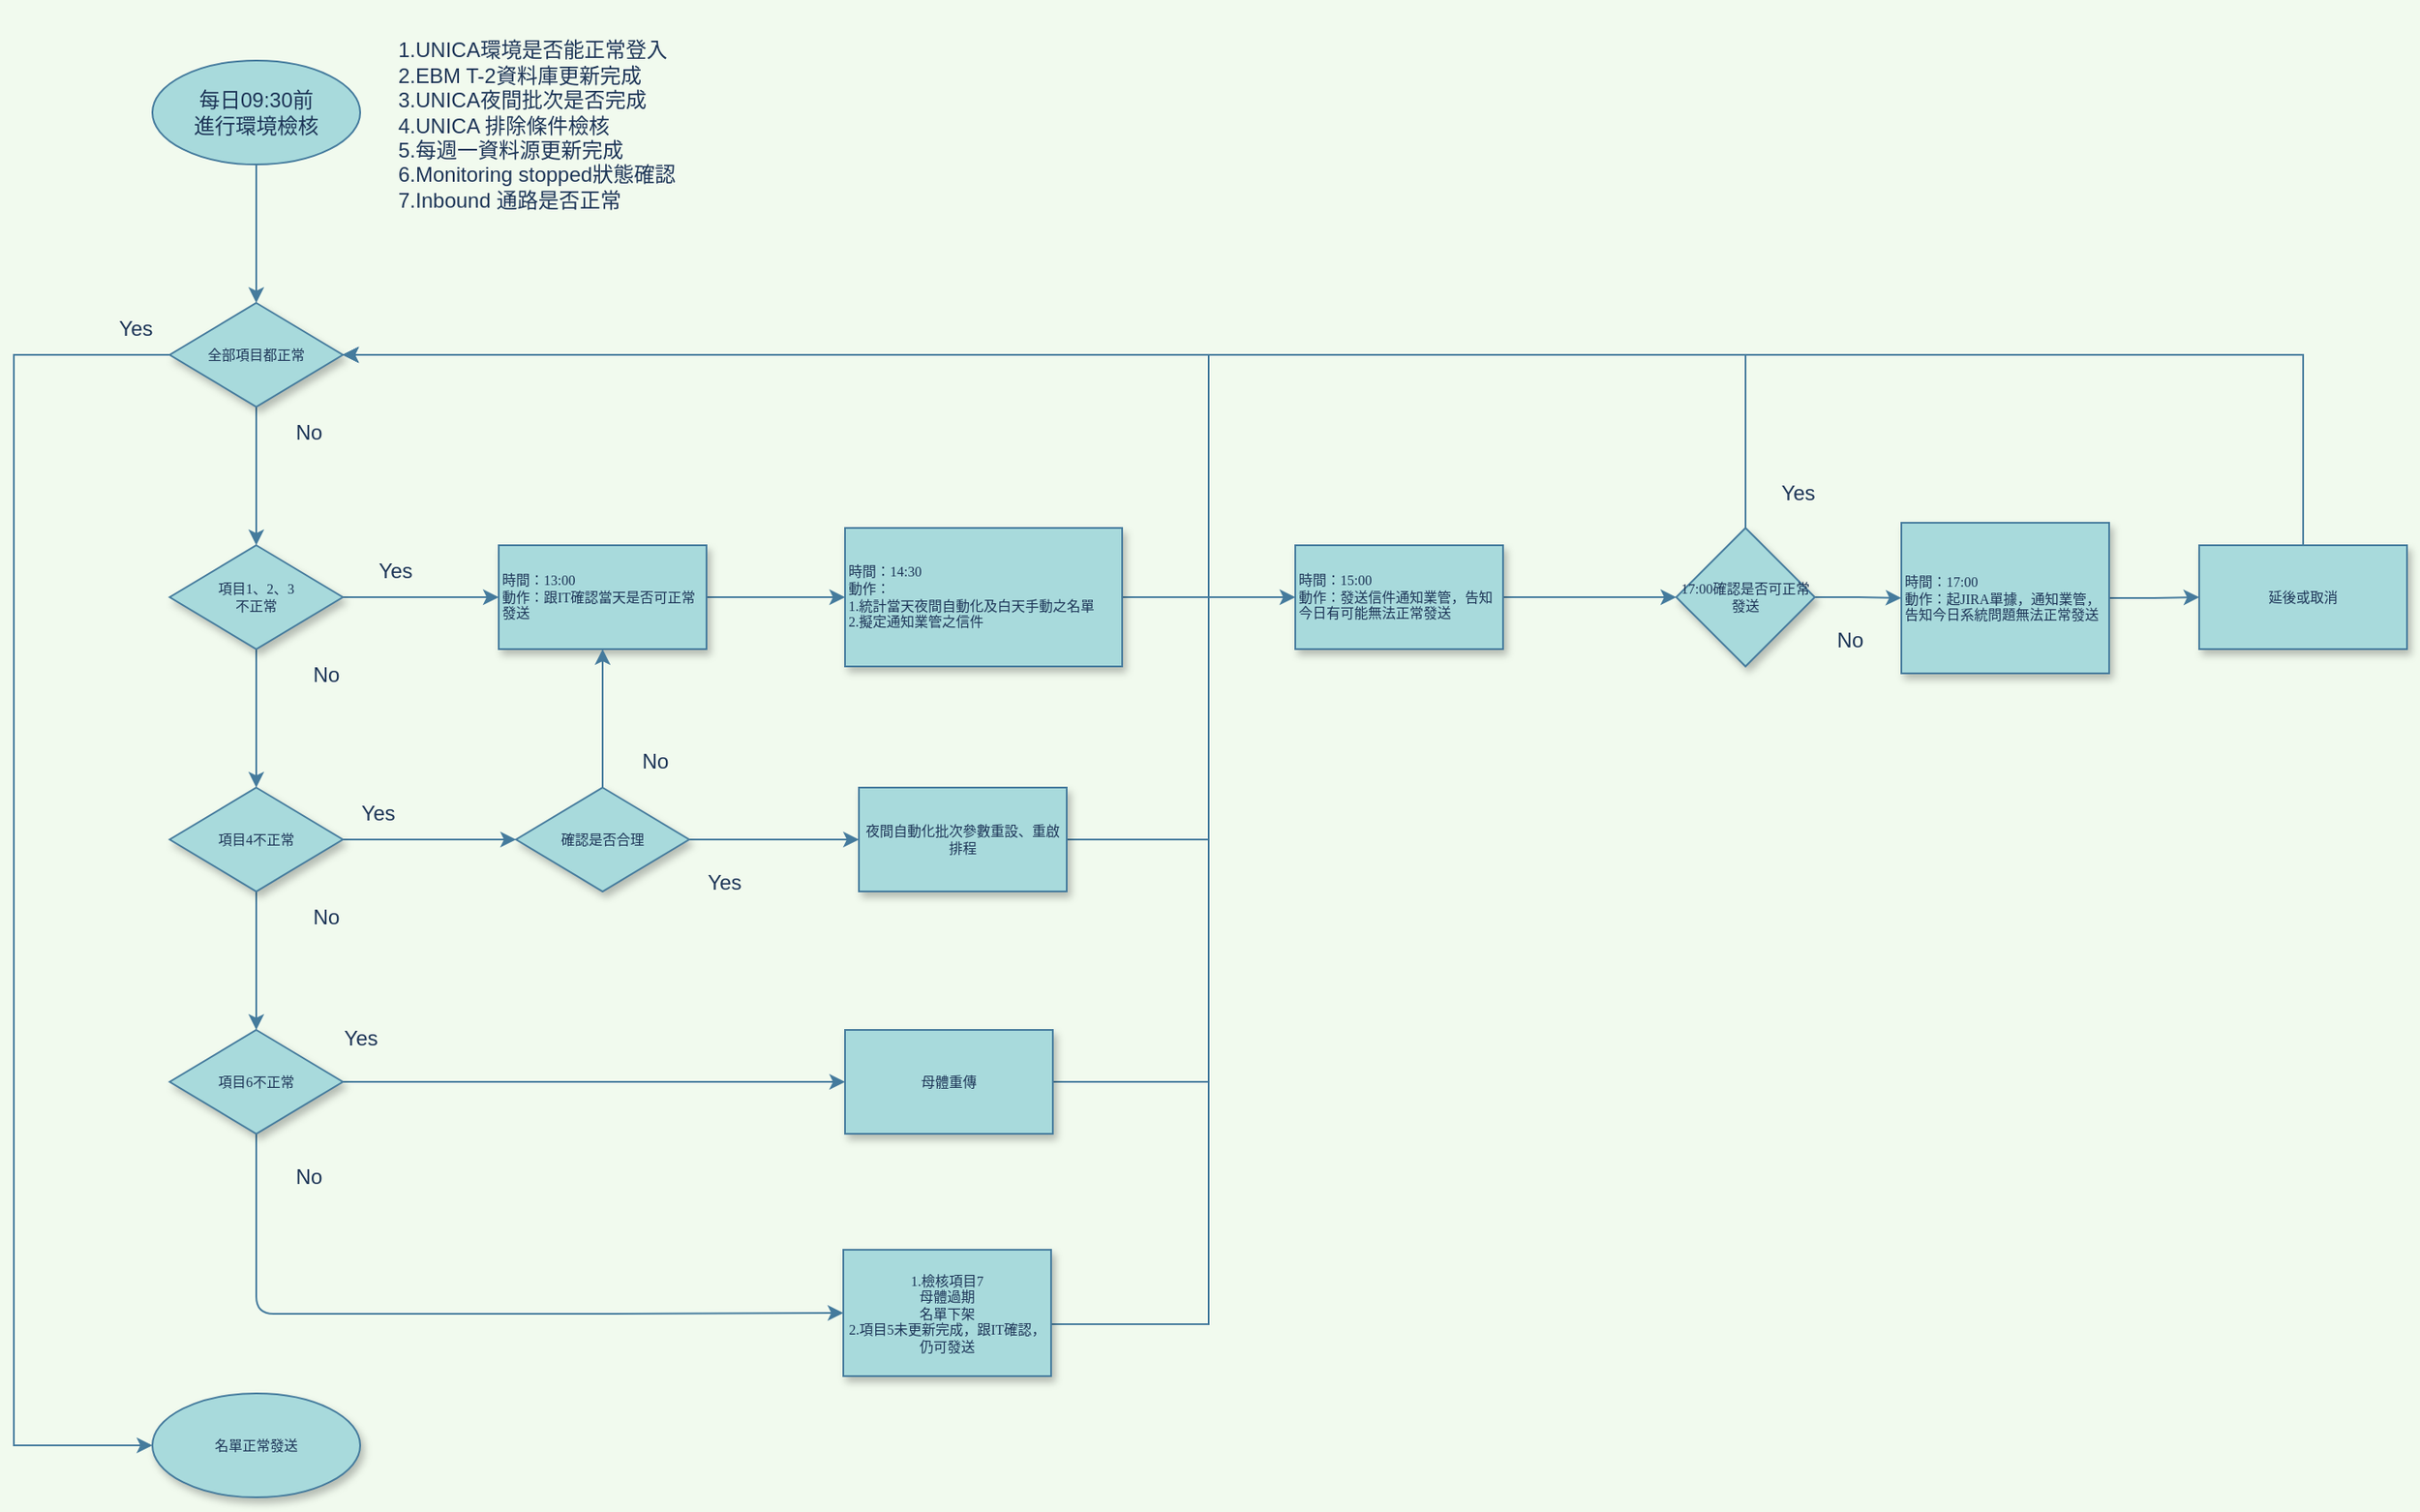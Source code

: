 <mxfile version="20.0.4" type="github">
  <diagram name="Page-1" id="edf60f1a-56cd-e834-aa8a-f176f3a09ee4">
    <mxGraphModel dx="1408" dy="1648" grid="1" gridSize="10" guides="1" tooltips="1" connect="1" arrows="1" fold="1" page="1" pageScale="1" pageWidth="1600" pageHeight="900" background="#F1FAEE" math="0" shadow="0">
      <root>
        <mxCell id="0" />
        <mxCell id="1" parent="0" />
        <mxCell id="rSqbwyXY5E-z53X81SUt-7" value="" style="edgeStyle=orthogonalEdgeStyle;rounded=0;orthogonalLoop=1;jettySize=auto;html=1;fontSize=12;labelBackgroundColor=#F1FAEE;strokeColor=#457B9D;fontColor=#1D3557;" parent="1" source="60e70716793133e9-5" target="rSqbwyXY5E-z53X81SUt-6" edge="1">
          <mxGeometry relative="1" as="geometry" />
        </mxCell>
        <mxCell id="rSqbwyXY5E-z53X81SUt-25" style="edgeStyle=orthogonalEdgeStyle;rounded=0;orthogonalLoop=1;jettySize=auto;html=1;entryX=0;entryY=0.5;entryDx=0;entryDy=0;fontSize=12;labelBackgroundColor=#F1FAEE;strokeColor=#457B9D;fontColor=#1D3557;" parent="1" source="60e70716793133e9-5" target="rSqbwyXY5E-z53X81SUt-22" edge="1">
          <mxGeometry relative="1" as="geometry">
            <Array as="points">
              <mxPoint x="130" y="-677" />
              <mxPoint x="130" y="-47" />
              <mxPoint x="210" y="-47" />
            </Array>
          </mxGeometry>
        </mxCell>
        <mxCell id="60e70716793133e9-5" value="全部項目都正常" style="rhombus;whiteSpace=wrap;html=1;rounded=0;shadow=1;labelBackgroundColor=none;strokeWidth=1;fontFamily=Verdana;fontSize=8;align=center;fillColor=#A8DADC;strokeColor=#457B9D;fontColor=#1D3557;" parent="1" vertex="1">
          <mxGeometry x="220" y="-707" width="100" height="60" as="geometry" />
        </mxCell>
        <mxCell id="rSqbwyXY5E-z53X81SUt-2" style="edgeStyle=orthogonalEdgeStyle;rounded=0;orthogonalLoop=1;jettySize=auto;html=1;entryX=0.5;entryY=0;entryDx=0;entryDy=0;labelBackgroundColor=#F1FAEE;strokeColor=#457B9D;fontColor=#1D3557;" parent="1" source="rSqbwyXY5E-z53X81SUt-1" target="60e70716793133e9-5" edge="1">
          <mxGeometry relative="1" as="geometry" />
        </mxCell>
        <mxCell id="rSqbwyXY5E-z53X81SUt-1" value="每日09:30前&lt;br&gt;進行環境檢核" style="ellipse;whiteSpace=wrap;html=1;fillColor=#A8DADC;strokeColor=#457B9D;fontColor=#1D3557;" parent="1" vertex="1">
          <mxGeometry x="210" y="-847" width="120" height="60" as="geometry" />
        </mxCell>
        <mxCell id="rSqbwyXY5E-z53X81SUt-3" value="&lt;div&gt;&lt;font style=&quot;font-size: 12px;&quot;&gt;&lt;br&gt;&lt;/font&gt;&lt;/div&gt;&lt;div&gt;&lt;font style=&quot;font-size: 12px;&quot;&gt;1.UNICA環境是否能正常登入&lt;/font&gt;&lt;/div&gt;&lt;div&gt;&lt;font style=&quot;font-size: 12px;&quot;&gt;2.EBM T-2資料庫更新完成&lt;/font&gt;&lt;/div&gt;&lt;div&gt;&lt;font style=&quot;font-size: 12px;&quot;&gt;3.UNICA夜間批次是否完成&lt;/font&gt;&lt;/div&gt;&lt;div&gt;&lt;font style=&quot;font-size: 12px;&quot;&gt;4.UNICA 排除條件檢核&lt;/font&gt;&lt;/div&gt;&lt;div&gt;&lt;font style=&quot;font-size: 12px;&quot;&gt;5.每週一資料源更新完成&lt;/font&gt;&lt;/div&gt;&lt;div&gt;&lt;font style=&quot;font-size: 12px;&quot;&gt;6.Monitoring stopped狀態確認&lt;/font&gt;&lt;/div&gt;&lt;div&gt;&lt;font style=&quot;font-size: 12px;&quot;&gt;7.Inbound 通路是否正常&lt;/font&gt;&lt;/div&gt;" style="text;html=1;resizable=0;autosize=1;align=left;verticalAlign=middle;points=[];fillColor=none;strokeColor=none;rounded=0;strokeWidth=12;fontColor=#1D3557;" parent="1" vertex="1">
          <mxGeometry x="350" y="-882" width="180" height="130" as="geometry" />
        </mxCell>
        <mxCell id="rSqbwyXY5E-z53X81SUt-10" value="" style="edgeStyle=orthogonalEdgeStyle;rounded=0;orthogonalLoop=1;jettySize=auto;html=1;fontSize=12;labelBackgroundColor=#F1FAEE;strokeColor=#457B9D;fontColor=#1D3557;" parent="1" source="rSqbwyXY5E-z53X81SUt-6" target="rSqbwyXY5E-z53X81SUt-9" edge="1">
          <mxGeometry relative="1" as="geometry" />
        </mxCell>
        <mxCell id="rSqbwyXY5E-z53X81SUt-15" value="" style="edgeStyle=orthogonalEdgeStyle;rounded=0;orthogonalLoop=1;jettySize=auto;html=1;fontSize=12;labelBackgroundColor=#F1FAEE;strokeColor=#457B9D;fontColor=#1D3557;" parent="1" source="rSqbwyXY5E-z53X81SUt-6" target="rSqbwyXY5E-z53X81SUt-14" edge="1">
          <mxGeometry relative="1" as="geometry" />
        </mxCell>
        <mxCell id="rSqbwyXY5E-z53X81SUt-6" value="項目1、2、3&lt;br&gt;不正常" style="rhombus;whiteSpace=wrap;html=1;rounded=0;shadow=1;labelBackgroundColor=none;strokeWidth=1;fontFamily=Verdana;fontSize=8;align=center;fillColor=#A8DADC;strokeColor=#457B9D;fontColor=#1D3557;" parent="1" vertex="1">
          <mxGeometry x="220" y="-567" width="100" height="60" as="geometry" />
        </mxCell>
        <mxCell id="rSqbwyXY5E-z53X81SUt-27" value="" style="edgeStyle=orthogonalEdgeStyle;rounded=0;orthogonalLoop=1;jettySize=auto;html=1;fontSize=12;labelBackgroundColor=#F1FAEE;strokeColor=#457B9D;fontColor=#1D3557;" parent="1" source="rSqbwyXY5E-z53X81SUt-9" target="rSqbwyXY5E-z53X81SUt-26" edge="1">
          <mxGeometry relative="1" as="geometry" />
        </mxCell>
        <mxCell id="rSqbwyXY5E-z53X81SUt-9" value="&lt;div&gt;&lt;span style=&quot;font-size: 8px;&quot;&gt;時間：13:00&lt;/span&gt;&lt;/div&gt;&lt;div&gt;&lt;span style=&quot;font-size: 8px;&quot;&gt;動作：跟IT確認當天是否可正常發送&lt;/span&gt;&lt;/div&gt;" style="whiteSpace=wrap;html=1;fontSize=8;fontFamily=Verdana;rounded=0;shadow=1;labelBackgroundColor=none;strokeWidth=1;align=left;fillColor=#A8DADC;strokeColor=#457B9D;fontColor=#1D3557;" parent="1" vertex="1">
          <mxGeometry x="410" y="-567" width="120" height="60" as="geometry" />
        </mxCell>
        <mxCell id="rSqbwyXY5E-z53X81SUt-13" value="Yes" style="text;html=1;resizable=0;autosize=1;align=center;verticalAlign=middle;points=[];fillColor=none;strokeColor=none;rounded=0;fontSize=12;fontColor=#1D3557;" parent="1" vertex="1">
          <mxGeometry x="330" y="-567" width="40" height="30" as="geometry" />
        </mxCell>
        <mxCell id="rSqbwyXY5E-z53X81SUt-17" value="" style="edgeStyle=orthogonalEdgeStyle;rounded=0;orthogonalLoop=1;jettySize=auto;html=1;fontSize=12;labelBackgroundColor=#F1FAEE;strokeColor=#457B9D;fontColor=#1D3557;" parent="1" source="rSqbwyXY5E-z53X81SUt-14" target="rSqbwyXY5E-z53X81SUt-16" edge="1">
          <mxGeometry relative="1" as="geometry" />
        </mxCell>
        <mxCell id="rSqbwyXY5E-z53X81SUt-52" value="" style="edgeStyle=orthogonalEdgeStyle;rounded=0;orthogonalLoop=1;jettySize=auto;html=1;fontSize=12;labelBackgroundColor=#F1FAEE;strokeColor=#457B9D;fontColor=#1D3557;" parent="1" source="rSqbwyXY5E-z53X81SUt-14" target="rSqbwyXY5E-z53X81SUt-51" edge="1">
          <mxGeometry relative="1" as="geometry" />
        </mxCell>
        <mxCell id="rSqbwyXY5E-z53X81SUt-14" value="項目4不正常" style="rhombus;whiteSpace=wrap;html=1;rounded=0;shadow=1;labelBackgroundColor=none;strokeWidth=1;fontFamily=Verdana;fontSize=8;align=center;fillColor=#A8DADC;strokeColor=#457B9D;fontColor=#1D3557;" parent="1" vertex="1">
          <mxGeometry x="220" y="-427" width="100" height="60" as="geometry" />
        </mxCell>
        <mxCell id="rSqbwyXY5E-z53X81SUt-20" value="" style="edgeStyle=orthogonalEdgeStyle;rounded=0;orthogonalLoop=1;jettySize=auto;html=1;fontSize=12;labelBackgroundColor=#F1FAEE;strokeColor=#457B9D;fontColor=#1D3557;" parent="1" source="rSqbwyXY5E-z53X81SUt-16" target="rSqbwyXY5E-z53X81SUt-19" edge="1">
          <mxGeometry relative="1" as="geometry" />
        </mxCell>
        <mxCell id="rSqbwyXY5E-z53X81SUt-48" style="edgeStyle=orthogonalEdgeStyle;rounded=0;orthogonalLoop=1;jettySize=auto;html=1;exitX=0.5;exitY=0;exitDx=0;exitDy=0;entryX=0.5;entryY=1;entryDx=0;entryDy=0;fontSize=12;labelBackgroundColor=#F1FAEE;strokeColor=#457B9D;fontColor=#1D3557;" parent="1" source="rSqbwyXY5E-z53X81SUt-16" target="rSqbwyXY5E-z53X81SUt-9" edge="1">
          <mxGeometry relative="1" as="geometry" />
        </mxCell>
        <mxCell id="rSqbwyXY5E-z53X81SUt-16" value="確認是否合理" style="rhombus;whiteSpace=wrap;html=1;rounded=0;shadow=1;labelBackgroundColor=none;strokeWidth=1;fontFamily=Verdana;fontSize=8;align=center;fillColor=#A8DADC;strokeColor=#457B9D;fontColor=#1D3557;" parent="1" vertex="1">
          <mxGeometry x="420" y="-427" width="100" height="60" as="geometry" />
        </mxCell>
        <mxCell id="rSqbwyXY5E-z53X81SUt-18" value="Yes" style="text;html=1;resizable=0;autosize=1;align=center;verticalAlign=middle;points=[];fillColor=none;strokeColor=none;rounded=0;fontSize=12;fontColor=#1D3557;" parent="1" vertex="1">
          <mxGeometry x="320" y="-427" width="40" height="30" as="geometry" />
        </mxCell>
        <mxCell id="rSqbwyXY5E-z53X81SUt-47" style="edgeStyle=orthogonalEdgeStyle;rounded=0;orthogonalLoop=1;jettySize=auto;html=1;entryX=1;entryY=0.5;entryDx=0;entryDy=0;fontSize=12;labelBackgroundColor=#F1FAEE;strokeColor=#457B9D;fontColor=#1D3557;" parent="1" source="rSqbwyXY5E-z53X81SUt-19" target="60e70716793133e9-5" edge="1">
          <mxGeometry relative="1" as="geometry">
            <Array as="points">
              <mxPoint x="820" y="-397" />
              <mxPoint x="820" y="-677" />
            </Array>
          </mxGeometry>
        </mxCell>
        <mxCell id="rSqbwyXY5E-z53X81SUt-19" value="夜間自動化批次參數重設、重啟排程" style="whiteSpace=wrap;html=1;fontSize=8;fontFamily=Verdana;rounded=0;shadow=1;labelBackgroundColor=none;strokeWidth=1;fillColor=#A8DADC;strokeColor=#457B9D;fontColor=#1D3557;" parent="1" vertex="1">
          <mxGeometry x="618" y="-427" width="120" height="60" as="geometry" />
        </mxCell>
        <mxCell id="rSqbwyXY5E-z53X81SUt-21" value="Yes" style="text;html=1;resizable=0;autosize=1;align=center;verticalAlign=middle;points=[];fillColor=none;strokeColor=none;rounded=0;fontSize=12;fontColor=#1D3557;" parent="1" vertex="1">
          <mxGeometry x="520" y="-387" width="40" height="30" as="geometry" />
        </mxCell>
        <mxCell id="rSqbwyXY5E-z53X81SUt-22" value="名單正常發送" style="ellipse;whiteSpace=wrap;html=1;fontSize=8;fontFamily=Verdana;rounded=0;shadow=1;labelBackgroundColor=none;strokeWidth=1;fillColor=#A8DADC;strokeColor=#457B9D;fontColor=#1D3557;" parent="1" vertex="1">
          <mxGeometry x="210" y="-77" width="120" height="60" as="geometry" />
        </mxCell>
        <mxCell id="rSqbwyXY5E-z53X81SUt-24" value="Yes" style="text;html=1;resizable=0;autosize=1;align=center;verticalAlign=middle;points=[];fillColor=none;strokeColor=none;rounded=0;fontSize=12;fontColor=#1D3557;" parent="1" vertex="1">
          <mxGeometry x="180" y="-707" width="40" height="30" as="geometry" />
        </mxCell>
        <mxCell id="rSqbwyXY5E-z53X81SUt-29" value="" style="edgeStyle=orthogonalEdgeStyle;rounded=0;orthogonalLoop=1;jettySize=auto;html=1;fontSize=12;labelBackgroundColor=#F1FAEE;strokeColor=#457B9D;fontColor=#1D3557;" parent="1" source="rSqbwyXY5E-z53X81SUt-26" target="rSqbwyXY5E-z53X81SUt-28" edge="1">
          <mxGeometry relative="1" as="geometry" />
        </mxCell>
        <mxCell id="rSqbwyXY5E-z53X81SUt-26" value="&lt;div&gt;&lt;span style=&quot;font-size: 8px;&quot;&gt;時間：14:30&lt;/span&gt;&lt;/div&gt;&lt;div&gt;&lt;span style=&quot;font-size: 8px;&quot;&gt;動作：&lt;/span&gt;&lt;/div&gt;&lt;div&gt;&lt;span style=&quot;font-size: 8px;&quot;&gt;1.統計當天夜間自動化及白天手動之名單&lt;/span&gt;&lt;/div&gt;&lt;div&gt;&lt;span style=&quot;font-size: 8px;&quot;&gt;2.擬定通知業管之信件&lt;/span&gt;&lt;/div&gt;" style="whiteSpace=wrap;html=1;fontSize=8;fontFamily=Verdana;rounded=0;shadow=1;labelBackgroundColor=none;strokeWidth=1;align=left;fillColor=#A8DADC;strokeColor=#457B9D;fontColor=#1D3557;" parent="1" vertex="1">
          <mxGeometry x="610" y="-577" width="160" height="80" as="geometry" />
        </mxCell>
        <mxCell id="rSqbwyXY5E-z53X81SUt-37" value="" style="edgeStyle=orthogonalEdgeStyle;rounded=0;orthogonalLoop=1;jettySize=auto;html=1;fontSize=12;labelBackgroundColor=#F1FAEE;strokeColor=#457B9D;fontColor=#1D3557;" parent="1" source="rSqbwyXY5E-z53X81SUt-28" target="rSqbwyXY5E-z53X81SUt-36" edge="1">
          <mxGeometry relative="1" as="geometry" />
        </mxCell>
        <mxCell id="rSqbwyXY5E-z53X81SUt-28" value="&lt;div&gt;&lt;span style=&quot;font-size: 8px;&quot;&gt;時間：15:00&lt;/span&gt;&lt;/div&gt;&lt;div&gt;&lt;span style=&quot;font-size: 8px;&quot;&gt;動作：發送信件通知業管，告知今日有可能無法正常發送&lt;/span&gt;&lt;/div&gt;" style="whiteSpace=wrap;html=1;fontSize=8;fontFamily=Verdana;align=left;rounded=0;shadow=1;labelBackgroundColor=none;strokeWidth=1;fillColor=#A8DADC;strokeColor=#457B9D;fontColor=#1D3557;" parent="1" vertex="1">
          <mxGeometry x="870" y="-567" width="120" height="60" as="geometry" />
        </mxCell>
        <mxCell id="rSqbwyXY5E-z53X81SUt-43" value="" style="edgeStyle=orthogonalEdgeStyle;rounded=0;orthogonalLoop=1;jettySize=auto;html=1;fontSize=12;labelBackgroundColor=#F1FAEE;strokeColor=#457B9D;fontColor=#1D3557;" parent="1" source="rSqbwyXY5E-z53X81SUt-30" target="rSqbwyXY5E-z53X81SUt-42" edge="1">
          <mxGeometry relative="1" as="geometry" />
        </mxCell>
        <mxCell id="rSqbwyXY5E-z53X81SUt-30" value="&lt;div&gt;&lt;span style=&quot;font-size: 8px;&quot;&gt;時間：17:00&lt;/span&gt;&lt;/div&gt;&lt;div&gt;&lt;span style=&quot;font-size: 8px;&quot;&gt;動作：起JIRA單據，通知業管，告知今日系統問題無法正常發送&lt;/span&gt;&lt;/div&gt;" style="whiteSpace=wrap;html=1;fontSize=8;fontFamily=Verdana;align=left;rounded=0;shadow=1;labelBackgroundColor=none;strokeWidth=1;fillColor=#A8DADC;strokeColor=#457B9D;fontColor=#1D3557;" parent="1" vertex="1">
          <mxGeometry x="1220" y="-580" width="120" height="87" as="geometry" />
        </mxCell>
        <mxCell id="rSqbwyXY5E-z53X81SUt-40" style="edgeStyle=orthogonalEdgeStyle;rounded=0;orthogonalLoop=1;jettySize=auto;html=1;exitX=0.5;exitY=0;exitDx=0;exitDy=0;entryX=1;entryY=0.5;entryDx=0;entryDy=0;fontSize=12;labelBackgroundColor=#F1FAEE;strokeColor=#457B9D;fontColor=#1D3557;" parent="1" source="rSqbwyXY5E-z53X81SUt-36" target="60e70716793133e9-5" edge="1">
          <mxGeometry relative="1" as="geometry" />
        </mxCell>
        <mxCell id="rSqbwyXY5E-z53X81SUt-41" style="edgeStyle=orthogonalEdgeStyle;rounded=0;orthogonalLoop=1;jettySize=auto;html=1;exitX=1;exitY=0.5;exitDx=0;exitDy=0;fontSize=12;labelBackgroundColor=#F1FAEE;strokeColor=#457B9D;fontColor=#1D3557;" parent="1" source="rSqbwyXY5E-z53X81SUt-36" target="rSqbwyXY5E-z53X81SUt-30" edge="1">
          <mxGeometry relative="1" as="geometry" />
        </mxCell>
        <mxCell id="rSqbwyXY5E-z53X81SUt-36" value="17:00確認是否可正常發送" style="rhombus;whiteSpace=wrap;html=1;fontSize=8;fontFamily=Verdana;align=center;rounded=0;shadow=1;labelBackgroundColor=none;strokeWidth=1;fillColor=#A8DADC;strokeColor=#457B9D;fontColor=#1D3557;" parent="1" vertex="1">
          <mxGeometry x="1090" y="-577" width="80" height="80" as="geometry" />
        </mxCell>
        <mxCell id="rSqbwyXY5E-z53X81SUt-39" value="Yes" style="text;html=1;resizable=0;autosize=1;align=center;verticalAlign=middle;points=[];fillColor=none;strokeColor=none;rounded=0;fontSize=12;fontColor=#1D3557;" parent="1" vertex="1">
          <mxGeometry x="1140" y="-612" width="40" height="30" as="geometry" />
        </mxCell>
        <mxCell id="rSqbwyXY5E-z53X81SUt-44" style="edgeStyle=orthogonalEdgeStyle;rounded=0;orthogonalLoop=1;jettySize=auto;html=1;entryX=1;entryY=0.5;entryDx=0;entryDy=0;fontSize=12;labelBackgroundColor=#F1FAEE;strokeColor=#457B9D;fontColor=#1D3557;" parent="1" source="rSqbwyXY5E-z53X81SUt-42" target="60e70716793133e9-5" edge="1">
          <mxGeometry relative="1" as="geometry">
            <Array as="points">
              <mxPoint x="1452" y="-677" />
            </Array>
          </mxGeometry>
        </mxCell>
        <mxCell id="rSqbwyXY5E-z53X81SUt-42" value="延後或取消" style="whiteSpace=wrap;html=1;fontSize=8;fontFamily=Verdana;align=center;rounded=0;shadow=1;labelBackgroundColor=none;strokeWidth=1;fillColor=#A8DADC;strokeColor=#457B9D;fontColor=#1D3557;" parent="1" vertex="1">
          <mxGeometry x="1392" y="-567" width="120" height="60" as="geometry" />
        </mxCell>
        <mxCell id="rSqbwyXY5E-z53X81SUt-45" value="No" style="text;html=1;resizable=0;autosize=1;align=center;verticalAlign=middle;points=[];fillColor=none;strokeColor=none;rounded=0;fontSize=12;fontColor=#1D3557;" parent="1" vertex="1">
          <mxGeometry x="280" y="-647" width="40" height="30" as="geometry" />
        </mxCell>
        <mxCell id="rSqbwyXY5E-z53X81SUt-46" value="No" style="text;html=1;resizable=0;autosize=1;align=center;verticalAlign=middle;points=[];fillColor=none;strokeColor=none;rounded=0;fontSize=12;fontColor=#1D3557;" parent="1" vertex="1">
          <mxGeometry x="1170" y="-527" width="40" height="30" as="geometry" />
        </mxCell>
        <mxCell id="rSqbwyXY5E-z53X81SUt-49" value="No" style="text;html=1;resizable=0;autosize=1;align=center;verticalAlign=middle;points=[];fillColor=none;strokeColor=none;rounded=0;fontSize=12;fontColor=#1D3557;" parent="1" vertex="1">
          <mxGeometry x="480" y="-457" width="40" height="30" as="geometry" />
        </mxCell>
        <mxCell id="rSqbwyXY5E-z53X81SUt-50" value="No" style="text;html=1;resizable=0;autosize=1;align=center;verticalAlign=middle;points=[];fillColor=none;strokeColor=none;rounded=0;fontSize=12;fontColor=#1D3557;" parent="1" vertex="1">
          <mxGeometry x="290" y="-507" width="40" height="30" as="geometry" />
        </mxCell>
        <mxCell id="rSqbwyXY5E-z53X81SUt-54" value="" style="edgeStyle=orthogonalEdgeStyle;rounded=0;orthogonalLoop=1;jettySize=auto;html=1;fontSize=12;entryX=0;entryY=0.5;entryDx=0;entryDy=0;labelBackgroundColor=#F1FAEE;strokeColor=#457B9D;fontColor=#1D3557;" parent="1" source="rSqbwyXY5E-z53X81SUt-51" target="rSqbwyXY5E-z53X81SUt-61" edge="1">
          <mxGeometry relative="1" as="geometry">
            <mxPoint x="420" y="-257" as="targetPoint" />
          </mxGeometry>
        </mxCell>
        <mxCell id="KnLaKp3uKIQBUWNTWZ8N-1" style="edgeStyle=orthogonalEdgeStyle;curved=0;rounded=1;sketch=0;orthogonalLoop=1;jettySize=auto;html=1;entryX=0;entryY=0.5;entryDx=0;entryDy=0;fontColor=#1D3557;strokeColor=#457B9D;fillColor=#A8DADC;" edge="1" parent="1" source="rSqbwyXY5E-z53X81SUt-51" target="rSqbwyXY5E-z53X81SUt-65">
          <mxGeometry relative="1" as="geometry">
            <Array as="points">
              <mxPoint x="270" y="-123" />
              <mxPoint x="465" y="-123" />
            </Array>
          </mxGeometry>
        </mxCell>
        <mxCell id="rSqbwyXY5E-z53X81SUt-51" value="項目6不正常" style="rhombus;whiteSpace=wrap;html=1;rounded=0;shadow=1;labelBackgroundColor=none;strokeWidth=1;fontFamily=Verdana;fontSize=8;align=center;fillColor=#A8DADC;strokeColor=#457B9D;fontColor=#1D3557;" parent="1" vertex="1">
          <mxGeometry x="220" y="-287" width="100" height="60" as="geometry" />
        </mxCell>
        <mxCell id="rSqbwyXY5E-z53X81SUt-55" value="No" style="text;html=1;resizable=0;autosize=1;align=center;verticalAlign=middle;points=[];fillColor=none;strokeColor=none;rounded=0;fontSize=12;fontColor=#1D3557;" parent="1" vertex="1">
          <mxGeometry x="290" y="-367" width="40" height="30" as="geometry" />
        </mxCell>
        <mxCell id="rSqbwyXY5E-z53X81SUt-56" value="Yes" style="text;html=1;resizable=0;autosize=1;align=center;verticalAlign=middle;points=[];fillColor=none;strokeColor=none;rounded=0;fontSize=12;fontColor=#1D3557;" parent="1" vertex="1">
          <mxGeometry x="310" y="-297" width="40" height="30" as="geometry" />
        </mxCell>
        <mxCell id="rSqbwyXY5E-z53X81SUt-64" style="edgeStyle=orthogonalEdgeStyle;rounded=0;orthogonalLoop=1;jettySize=auto;html=1;exitX=1;exitY=0.5;exitDx=0;exitDy=0;entryX=1;entryY=0.5;entryDx=0;entryDy=0;fontSize=12;labelBackgroundColor=#F1FAEE;strokeColor=#457B9D;fontColor=#1D3557;" parent="1" source="rSqbwyXY5E-z53X81SUt-61" target="60e70716793133e9-5" edge="1">
          <mxGeometry relative="1" as="geometry">
            <Array as="points">
              <mxPoint x="820" y="-257" />
              <mxPoint x="820" y="-677" />
            </Array>
          </mxGeometry>
        </mxCell>
        <mxCell id="rSqbwyXY5E-z53X81SUt-61" value="母體重傳" style="whiteSpace=wrap;html=1;fontSize=8;fontFamily=Verdana;rounded=0;shadow=1;labelBackgroundColor=none;strokeWidth=1;fillColor=#A8DADC;strokeColor=#457B9D;fontColor=#1D3557;" parent="1" vertex="1">
          <mxGeometry x="610" y="-287" width="120" height="60" as="geometry" />
        </mxCell>
        <mxCell id="rSqbwyXY5E-z53X81SUt-67" style="edgeStyle=orthogonalEdgeStyle;rounded=0;orthogonalLoop=1;jettySize=auto;html=1;exitX=1;exitY=0.5;exitDx=0;exitDy=0;fontSize=12;labelBackgroundColor=#F1FAEE;strokeColor=#457B9D;fontColor=#1D3557;" parent="1" source="rSqbwyXY5E-z53X81SUt-65" edge="1">
          <mxGeometry relative="1" as="geometry">
            <mxPoint x="320" y="-677" as="targetPoint" />
            <Array as="points">
              <mxPoint x="820" y="-117" />
              <mxPoint x="820" y="-677" />
            </Array>
          </mxGeometry>
        </mxCell>
        <mxCell id="rSqbwyXY5E-z53X81SUt-65" value="1.檢核項目7&lt;br&gt;母體過期&lt;br&gt;名單下架&lt;br&gt;2.項目5未更新完成，跟IT確認，仍可發送" style="whiteSpace=wrap;html=1;fontSize=8;fontFamily=Verdana;rounded=0;shadow=1;labelBackgroundColor=none;strokeWidth=1;fillColor=#A8DADC;strokeColor=#457B9D;fontColor=#1D3557;" parent="1" vertex="1">
          <mxGeometry x="609" y="-160" width="120" height="73" as="geometry" />
        </mxCell>
        <mxCell id="rSqbwyXY5E-z53X81SUt-68" value="No" style="text;html=1;resizable=0;autosize=1;align=center;verticalAlign=middle;points=[];fillColor=none;strokeColor=none;rounded=0;fontSize=12;fontColor=#1D3557;" parent="1" vertex="1">
          <mxGeometry x="280" y="-217" width="40" height="30" as="geometry" />
        </mxCell>
      </root>
    </mxGraphModel>
  </diagram>
</mxfile>
